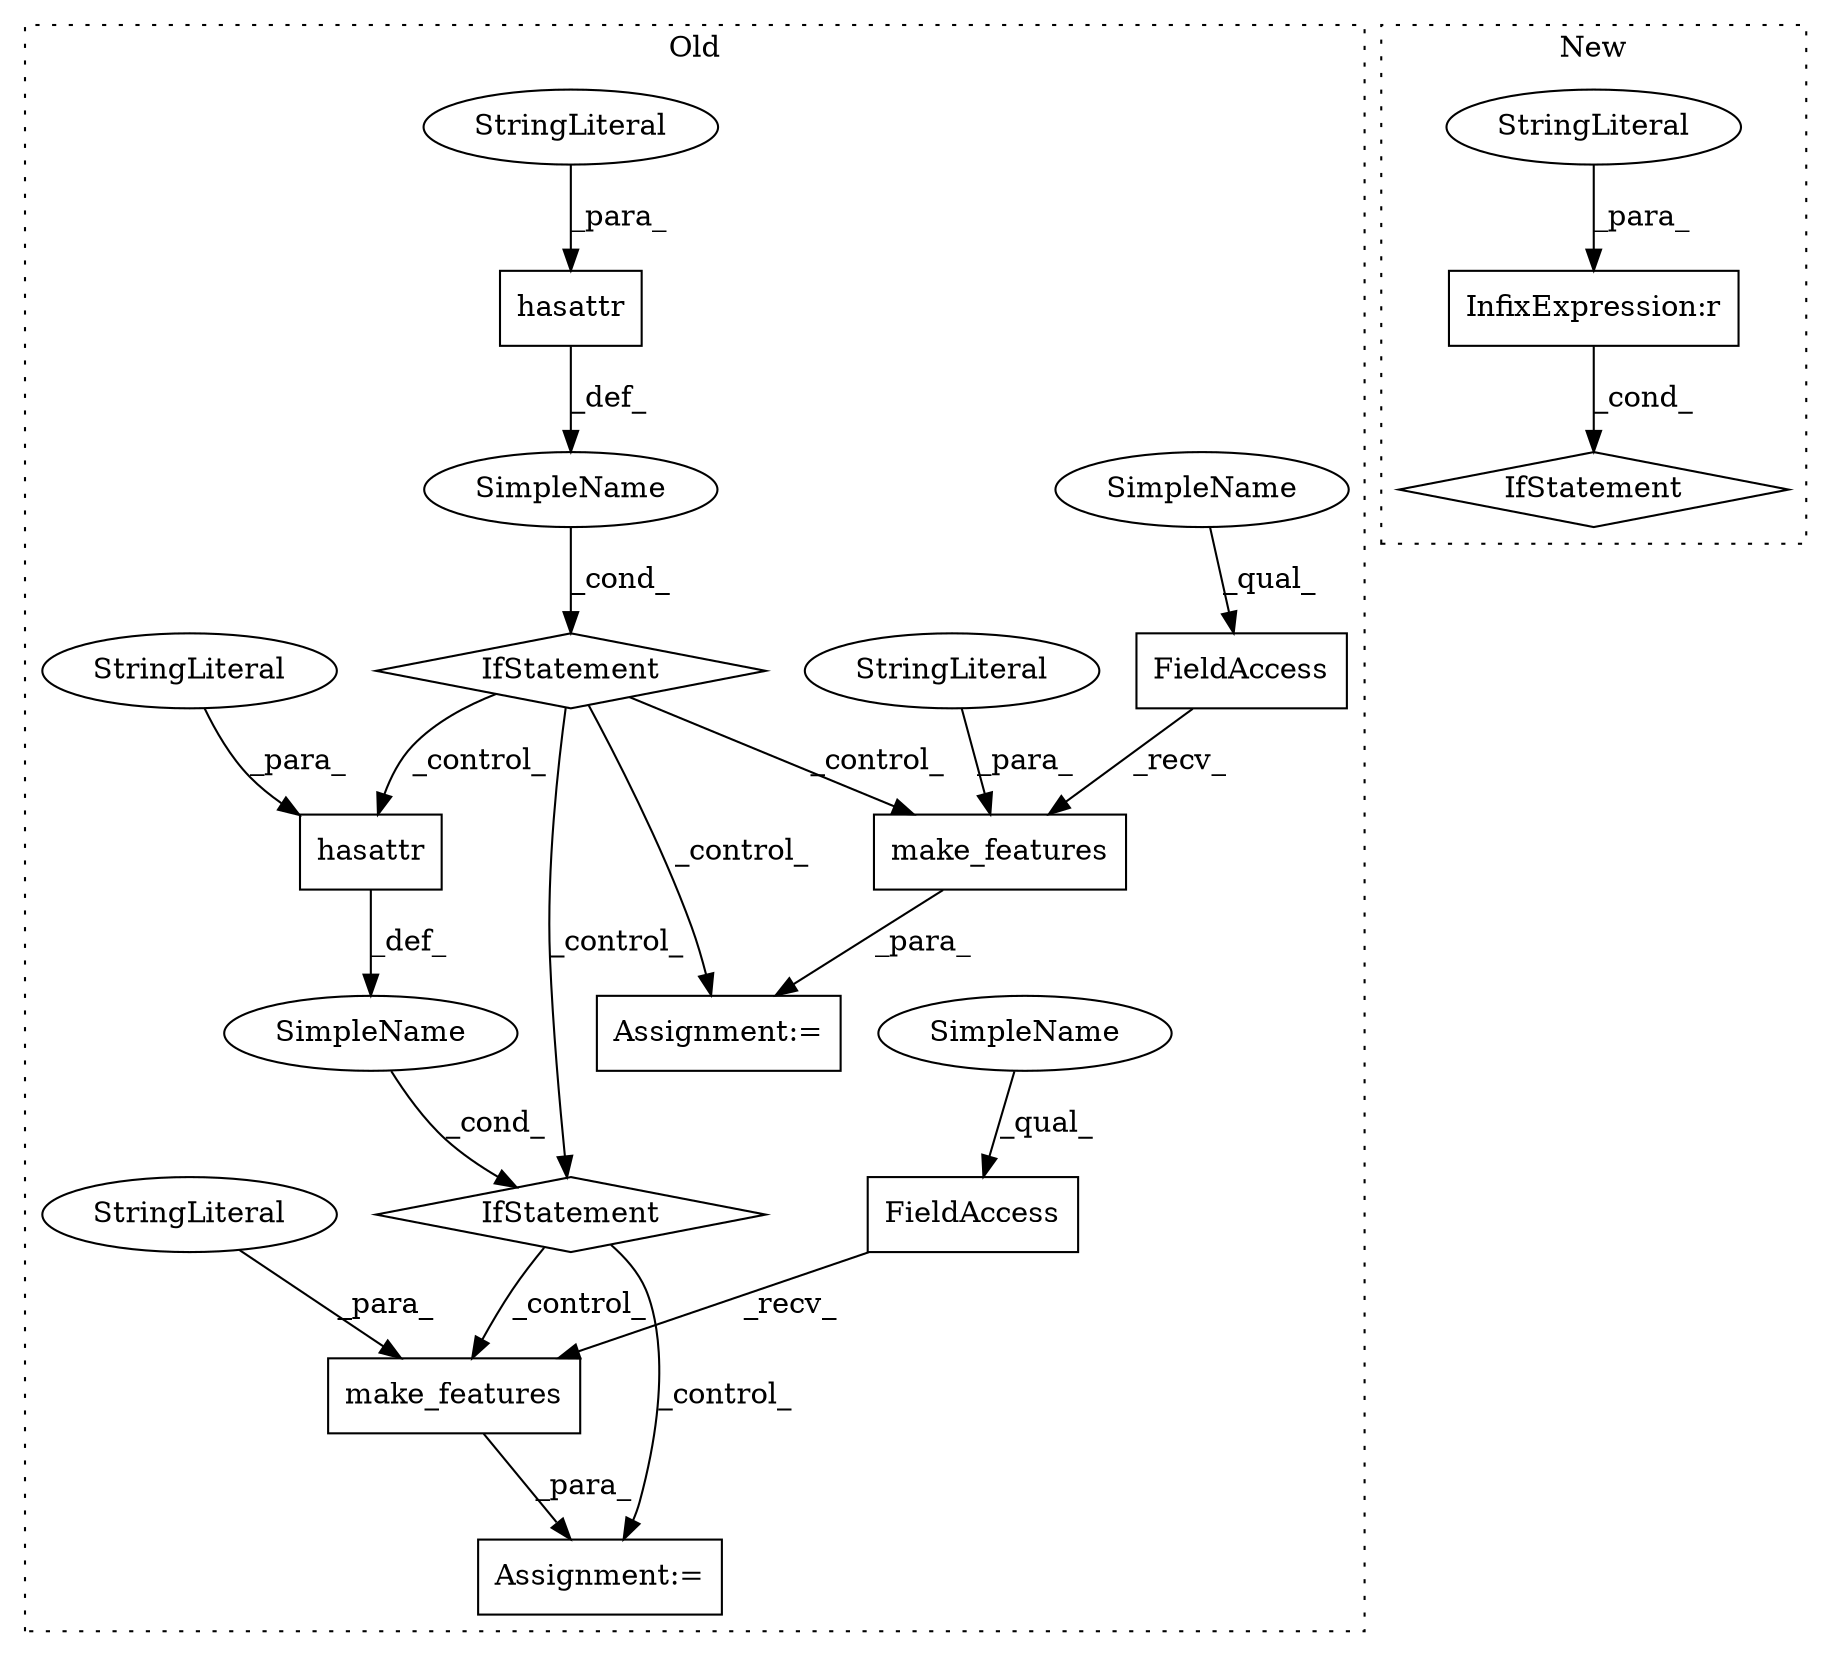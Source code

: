 digraph G {
subgraph cluster0 {
1 [label="make_features" a="32" s="3194,3223" l="14,1" shape="box"];
3 [label="FieldAccess" a="22" s="3186" l="7" shape="box"];
4 [label="StringLiteral" a="45" s="3214" l="9" shape="ellipse"];
5 [label="Assignment:=" a="7" s="3185" l="1" shape="box"];
6 [label="FieldAccess" a="22" s="3318" l="7" shape="box"];
7 [label="make_features" a="32" s="3326,3357" l="14,1" shape="box"];
8 [label="StringLiteral" a="45" s="3346" l="11" shape="ellipse"];
9 [label="Assignment:=" a="7" s="3317" l="1" shape="box"];
10 [label="SimpleName" a="42" s="" l="" shape="ellipse"];
11 [label="SimpleName" a="42" s="" l="" shape="ellipse"];
14 [label="IfStatement" a="25" s="3272,3302" l="4,2" shape="diamond"];
15 [label="hasattr" a="32" s="3276,3301" l="8,1" shape="box"];
16 [label="IfStatement" a="25" s="2938,2962" l="4,2" shape="diamond"];
17 [label="hasattr" a="32" s="2942,2961" l="8,1" shape="box"];
18 [label="StringLiteral" a="45" s="3290" l="11" shape="ellipse"];
19 [label="StringLiteral" a="45" s="2956" l="5" shape="ellipse"];
20 [label="SimpleName" a="42" s="3186" l="4" shape="ellipse"];
21 [label="SimpleName" a="42" s="3318" l="4" shape="ellipse"];
label = "Old";
style="dotted";
}
subgraph cluster1 {
2 [label="IfStatement" a="25" s="3088,3116" l="4,2" shape="diamond"];
12 [label="InfixExpression:r" a="27" s="3106" l="4" shape="box"];
13 [label="StringLiteral" a="45" s="3110" l="6" shape="ellipse"];
label = "New";
style="dotted";
}
1 -> 5 [label="_para_"];
3 -> 1 [label="_recv_"];
4 -> 1 [label="_para_"];
6 -> 7 [label="_recv_"];
7 -> 9 [label="_para_"];
8 -> 7 [label="_para_"];
10 -> 16 [label="_cond_"];
11 -> 14 [label="_cond_"];
12 -> 2 [label="_cond_"];
13 -> 12 [label="_para_"];
14 -> 7 [label="_control_"];
14 -> 9 [label="_control_"];
15 -> 11 [label="_def_"];
16 -> 14 [label="_control_"];
16 -> 15 [label="_control_"];
16 -> 1 [label="_control_"];
16 -> 5 [label="_control_"];
17 -> 10 [label="_def_"];
18 -> 15 [label="_para_"];
19 -> 17 [label="_para_"];
20 -> 3 [label="_qual_"];
21 -> 6 [label="_qual_"];
}